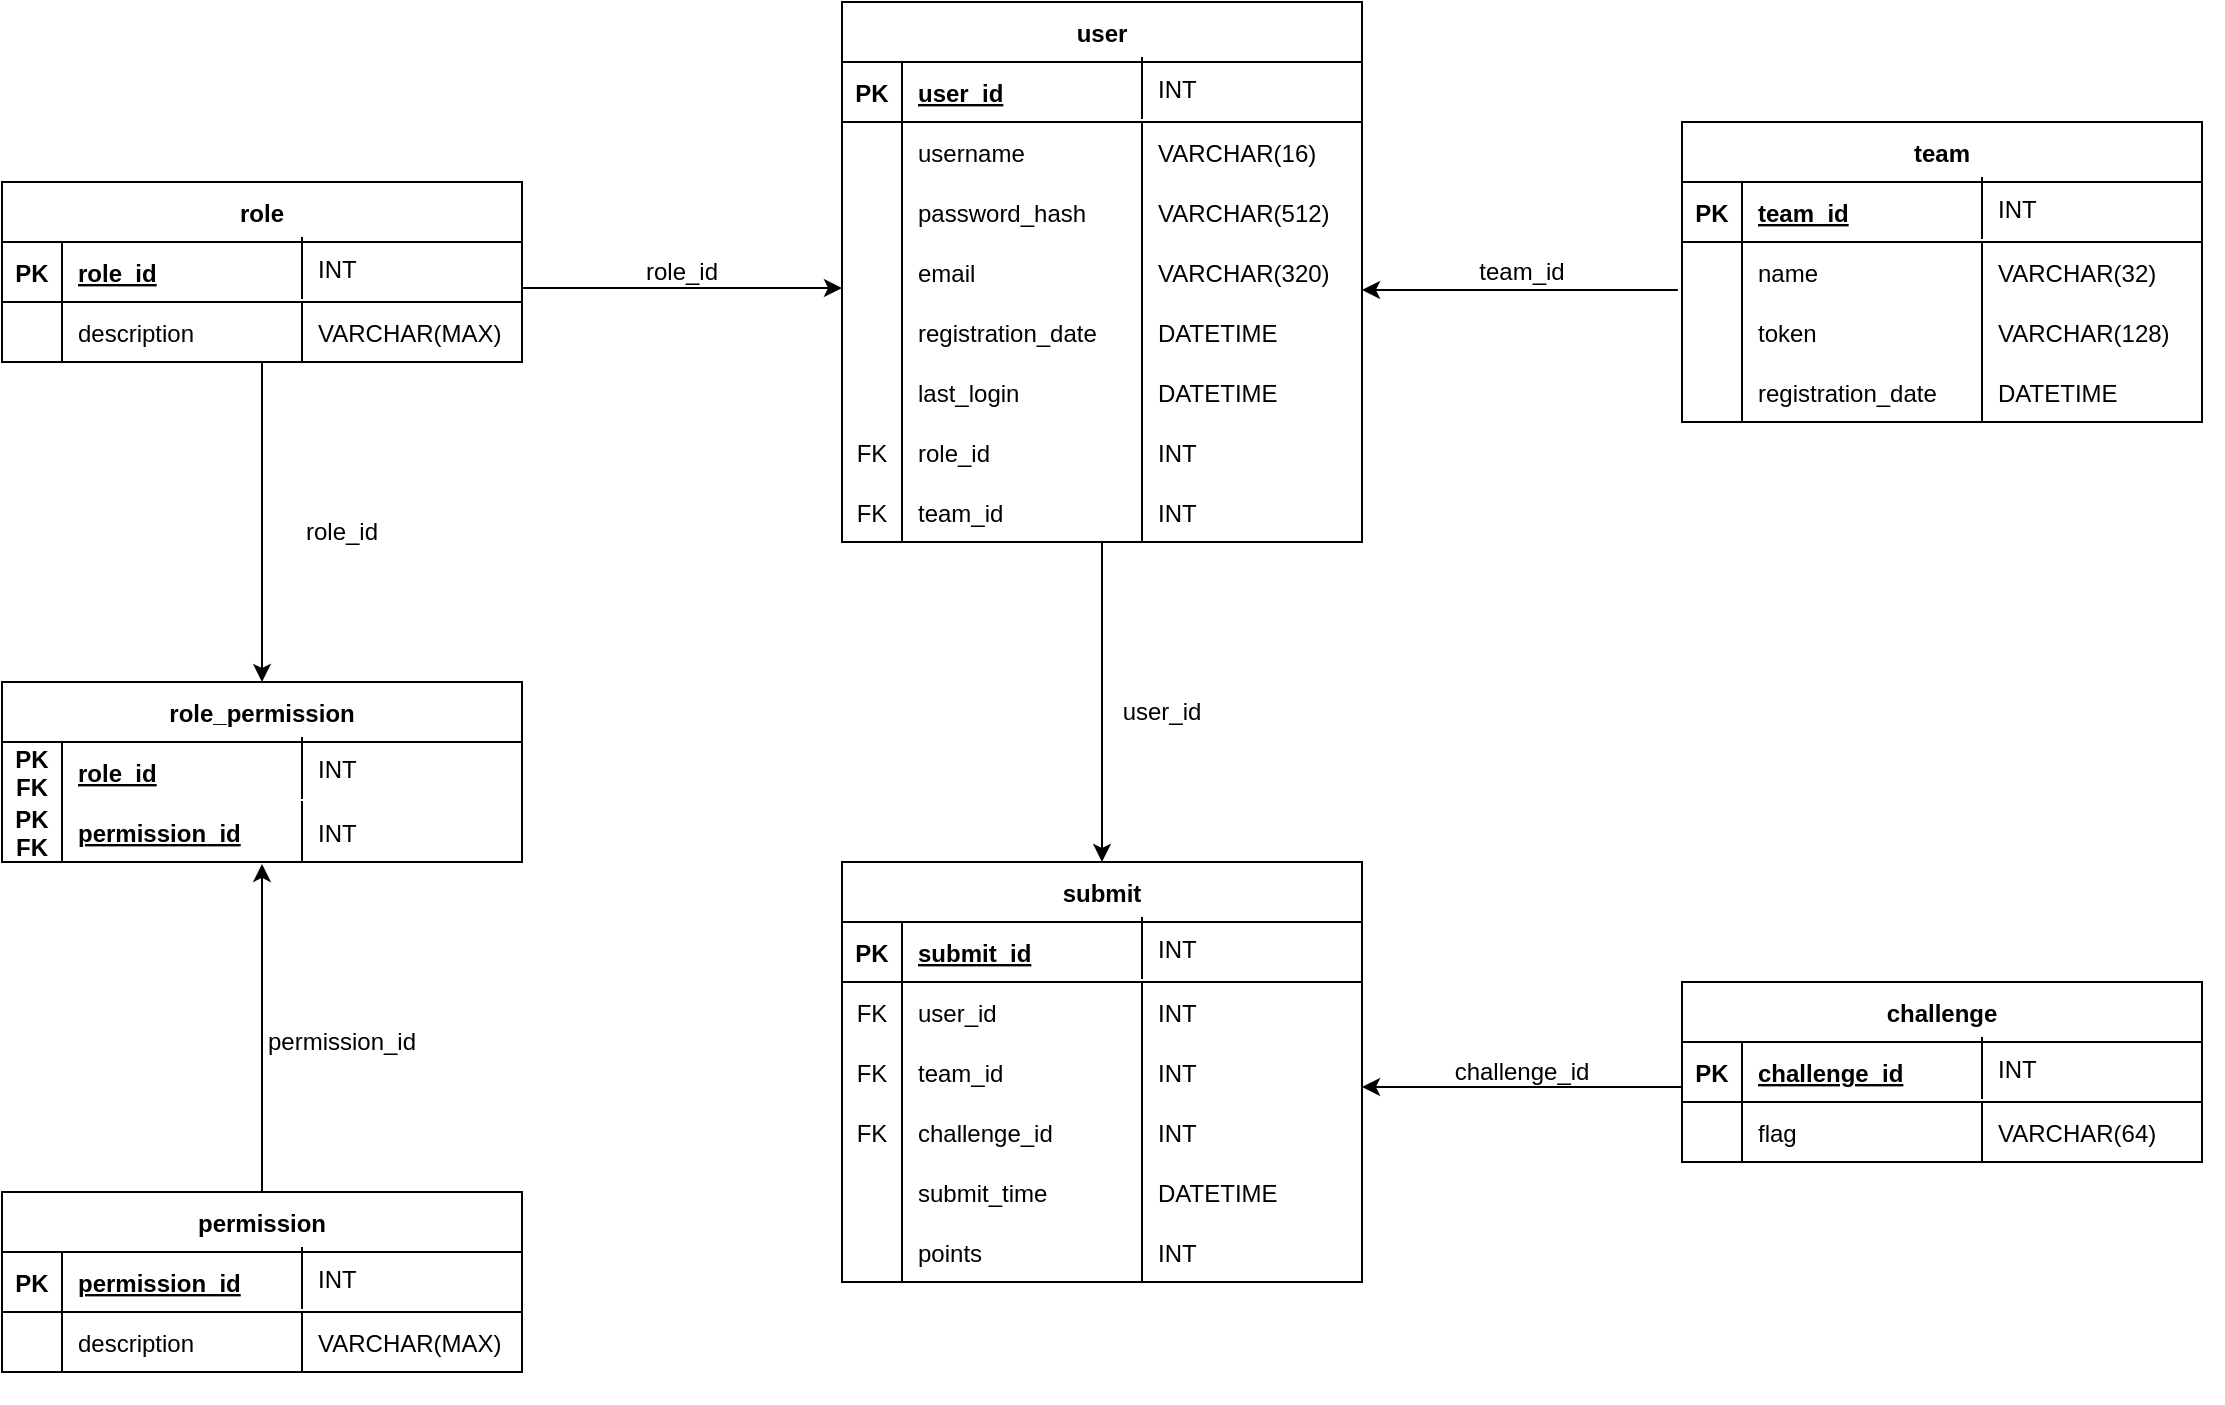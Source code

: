 <mxfile version="17.4.4" type="github">
  <diagram id="R2lEEEUBdFMjLlhIrx00" name="Page-1">
    <mxGraphModel dx="2272" dy="755" grid="1" gridSize="10" guides="1" tooltips="1" connect="1" arrows="1" fold="1" page="1" pageScale="1" pageWidth="850" pageHeight="1100" math="0" shadow="0" extFonts="Permanent Marker^https://fonts.googleapis.com/css?family=Permanent+Marker">
      <root>
        <mxCell id="0" />
        <mxCell id="1" parent="0" />
        <mxCell id="q7P-6Obig4FQji7qMEAy-113" value="" style="shape=partialRectangle;collapsible=0;dropTarget=0;pointerEvents=0;fillColor=none;points=[[0,0.5],[1,0.5]];portConstraint=eastwest;top=0;left=0;right=0;bottom=0;container=0;" vertex="1" parent="1">
          <mxGeometry x="100" y="585" width="170" height="30" as="geometry" />
        </mxCell>
        <mxCell id="q7P-6Obig4FQji7qMEAy-115" value="submit" style="shape=table;startSize=30;container=1;collapsible=1;childLayout=tableLayout;fixedRows=1;rowLines=0;fontStyle=1;align=center;resizeLast=1;" vertex="1" parent="1">
          <mxGeometry x="80" y="510" width="260" height="210" as="geometry" />
        </mxCell>
        <mxCell id="q7P-6Obig4FQji7qMEAy-116" value="" style="shape=partialRectangle;collapsible=0;dropTarget=0;pointerEvents=0;fillColor=none;points=[[0,0.5],[1,0.5]];portConstraint=eastwest;top=0;left=0;right=0;bottom=1;" vertex="1" parent="q7P-6Obig4FQji7qMEAy-115">
          <mxGeometry y="30" width="260" height="30" as="geometry" />
        </mxCell>
        <mxCell id="q7P-6Obig4FQji7qMEAy-117" value="PK" style="shape=partialRectangle;overflow=hidden;connectable=0;fillColor=none;top=0;left=0;bottom=0;right=0;fontStyle=1;" vertex="1" parent="q7P-6Obig4FQji7qMEAy-116">
          <mxGeometry width="30" height="30" as="geometry">
            <mxRectangle width="30" height="30" as="alternateBounds" />
          </mxGeometry>
        </mxCell>
        <mxCell id="q7P-6Obig4FQji7qMEAy-118" value="submit_id" style="shape=partialRectangle;overflow=hidden;connectable=0;fillColor=none;top=0;left=0;bottom=0;right=0;align=left;spacingLeft=6;fontStyle=5;" vertex="1" parent="q7P-6Obig4FQji7qMEAy-116">
          <mxGeometry x="30" width="230" height="30" as="geometry">
            <mxRectangle width="230" height="30" as="alternateBounds" />
          </mxGeometry>
        </mxCell>
        <mxCell id="q7P-6Obig4FQji7qMEAy-119" value="" style="shape=partialRectangle;collapsible=0;dropTarget=0;pointerEvents=0;fillColor=none;points=[[0,0.5],[1,0.5]];portConstraint=eastwest;top=0;left=0;right=0;bottom=0;" vertex="1" parent="q7P-6Obig4FQji7qMEAy-115">
          <mxGeometry y="60" width="260" height="30" as="geometry" />
        </mxCell>
        <mxCell id="q7P-6Obig4FQji7qMEAy-120" value="FK" style="shape=partialRectangle;overflow=hidden;connectable=0;fillColor=none;top=0;left=0;bottom=0;right=1;" vertex="1" parent="q7P-6Obig4FQji7qMEAy-119">
          <mxGeometry width="30" height="30" as="geometry">
            <mxRectangle width="30" height="30" as="alternateBounds" />
          </mxGeometry>
        </mxCell>
        <mxCell id="q7P-6Obig4FQji7qMEAy-121" value="user_id" style="shape=partialRectangle;overflow=hidden;connectable=0;fillColor=none;top=0;left=0;bottom=0;right=0;align=left;spacingLeft=6;" vertex="1" parent="q7P-6Obig4FQji7qMEAy-119">
          <mxGeometry x="30" width="230" height="30" as="geometry">
            <mxRectangle width="230" height="30" as="alternateBounds" />
          </mxGeometry>
        </mxCell>
        <mxCell id="q7P-6Obig4FQji7qMEAy-152" value="" style="group" vertex="1" connectable="0" parent="1">
          <mxGeometry x="80" y="690" width="130" height="30" as="geometry" />
        </mxCell>
        <mxCell id="q7P-6Obig4FQji7qMEAy-123" value="" style="shape=partialRectangle;overflow=hidden;connectable=0;fillColor=none;top=0;left=0;bottom=0;right=1;" vertex="1" parent="q7P-6Obig4FQji7qMEAy-152">
          <mxGeometry width="30" height="30" as="geometry">
            <mxRectangle width="30" height="30" as="alternateBounds" />
          </mxGeometry>
        </mxCell>
        <mxCell id="q7P-6Obig4FQji7qMEAy-124" value="points" style="shape=partialRectangle;overflow=hidden;connectable=0;fillColor=none;top=0;left=0;bottom=0;right=0;align=left;spacingLeft=6;" vertex="1" parent="q7P-6Obig4FQji7qMEAy-152">
          <mxGeometry x="30" width="100" height="30" as="geometry">
            <mxRectangle width="220" height="30" as="alternateBounds" />
          </mxGeometry>
        </mxCell>
        <mxCell id="q7P-6Obig4FQji7qMEAy-130" value="" style="shape=partialRectangle;collapsible=0;dropTarget=0;pointerEvents=0;fillColor=none;points=[[0,0.5],[1,0.5]];portConstraint=eastwest;top=0;left=0;right=0;bottom=0;container=0;" vertex="1" parent="1">
          <mxGeometry x="80" y="600" width="130" height="30" as="geometry" />
        </mxCell>
        <mxCell id="q7P-6Obig4FQji7qMEAy-126" value="" style="shape=partialRectangle;collapsible=0;dropTarget=0;pointerEvents=0;fillColor=none;points=[[0,0.5],[1,0.5]];portConstraint=eastwest;top=0;left=0;right=0;bottom=0;container=0;" vertex="1" parent="1">
          <mxGeometry x="80" y="630" width="130" height="30" as="geometry" />
        </mxCell>
        <mxCell id="q7P-6Obig4FQji7qMEAy-179" value="INT" style="shape=partialRectangle;overflow=hidden;connectable=0;fillColor=none;top=0;left=1;bottom=0;right=0;align=left;spacingLeft=6;" vertex="1" parent="1">
          <mxGeometry x="230" y="690" width="80" height="30" as="geometry">
            <mxRectangle width="220" height="30" as="alternateBounds" />
          </mxGeometry>
        </mxCell>
        <mxCell id="q7P-6Obig4FQji7qMEAy-181" value="INT" style="shape=partialRectangle;overflow=hidden;connectable=0;fillColor=none;top=0;left=1;bottom=0;right=0;align=left;spacingLeft=6;" vertex="1" parent="1">
          <mxGeometry x="230" y="570" width="80" height="30" as="geometry">
            <mxRectangle width="220" height="30" as="alternateBounds" />
          </mxGeometry>
        </mxCell>
        <mxCell id="q7P-6Obig4FQji7qMEAy-182" value="INT" style="shape=partialRectangle;overflow=hidden;connectable=0;fillColor=none;top=0;left=1;bottom=0;right=0;align=left;spacingLeft=6;" vertex="1" parent="1">
          <mxGeometry x="230" y="538" width="80" height="30" as="geometry">
            <mxRectangle width="220" height="30" as="alternateBounds" />
          </mxGeometry>
        </mxCell>
        <mxCell id="q7P-6Obig4FQji7qMEAy-183" value="" style="group" vertex="1" connectable="0" parent="1">
          <mxGeometry x="80" y="660" width="270" height="30" as="geometry" />
        </mxCell>
        <mxCell id="q7P-6Obig4FQji7qMEAy-127" value="" style="shape=partialRectangle;overflow=hidden;connectable=0;fillColor=none;top=0;left=0;bottom=0;right=1;" vertex="1" parent="q7P-6Obig4FQji7qMEAy-183">
          <mxGeometry width="30" height="30" as="geometry">
            <mxRectangle width="30" height="30" as="alternateBounds" />
          </mxGeometry>
        </mxCell>
        <mxCell id="q7P-6Obig4FQji7qMEAy-128" value="submit_time" style="shape=partialRectangle;overflow=hidden;connectable=0;fillColor=none;top=0;left=0;bottom=0;right=0;align=left;spacingLeft=6;" vertex="1" parent="q7P-6Obig4FQji7qMEAy-183">
          <mxGeometry x="30" width="100" height="30" as="geometry">
            <mxRectangle width="220" height="30" as="alternateBounds" />
          </mxGeometry>
        </mxCell>
        <mxCell id="q7P-6Obig4FQji7qMEAy-178" value="DATETIME" style="shape=partialRectangle;overflow=hidden;connectable=0;fillColor=none;top=0;left=1;bottom=0;right=0;align=left;spacingLeft=6;" vertex="1" parent="q7P-6Obig4FQji7qMEAy-183">
          <mxGeometry x="150" width="110" height="30" as="geometry">
            <mxRectangle width="220" height="30" as="alternateBounds" />
          </mxGeometry>
        </mxCell>
        <mxCell id="q7P-6Obig4FQji7qMEAy-186" value="" style="group" vertex="1" connectable="0" parent="1">
          <mxGeometry x="80" y="600" width="210" height="30" as="geometry" />
        </mxCell>
        <mxCell id="q7P-6Obig4FQji7qMEAy-153" value="" style="group" vertex="1" connectable="0" parent="q7P-6Obig4FQji7qMEAy-186">
          <mxGeometry width="130" height="30" as="geometry" />
        </mxCell>
        <mxCell id="q7P-6Obig4FQji7qMEAy-147" value="FK" style="shape=partialRectangle;overflow=hidden;connectable=0;fillColor=none;top=0;left=0;bottom=0;right=1;" vertex="1" parent="q7P-6Obig4FQji7qMEAy-153">
          <mxGeometry width="30" height="30" as="geometry">
            <mxRectangle width="30" height="30" as="alternateBounds" />
          </mxGeometry>
        </mxCell>
        <mxCell id="q7P-6Obig4FQji7qMEAy-148" value="team_id" style="shape=partialRectangle;overflow=hidden;connectable=0;fillColor=none;top=0;left=0;bottom=0;right=0;align=left;spacingLeft=6;" vertex="1" parent="q7P-6Obig4FQji7qMEAy-153">
          <mxGeometry x="30" width="100" height="30" as="geometry">
            <mxRectangle width="220" height="30" as="alternateBounds" />
          </mxGeometry>
        </mxCell>
        <mxCell id="q7P-6Obig4FQji7qMEAy-180" value="INT" style="shape=partialRectangle;overflow=hidden;connectable=0;fillColor=none;top=0;left=1;bottom=0;right=0;align=left;spacingLeft=6;" vertex="1" parent="q7P-6Obig4FQji7qMEAy-186">
          <mxGeometry x="150" width="80" height="30" as="geometry">
            <mxRectangle width="220" height="30" as="alternateBounds" />
          </mxGeometry>
        </mxCell>
        <mxCell id="q7P-6Obig4FQji7qMEAy-187" value="" style="group" vertex="1" connectable="0" parent="1">
          <mxGeometry x="80" y="630" width="210" height="30" as="geometry" />
        </mxCell>
        <mxCell id="q7P-6Obig4FQji7qMEAy-131" value="FK" style="shape=partialRectangle;overflow=hidden;connectable=0;fillColor=none;top=0;left=0;bottom=0;right=1;" vertex="1" parent="q7P-6Obig4FQji7qMEAy-187">
          <mxGeometry width="30" height="30" as="geometry">
            <mxRectangle width="30" height="30" as="alternateBounds" />
          </mxGeometry>
        </mxCell>
        <mxCell id="q7P-6Obig4FQji7qMEAy-132" value="challenge_id" style="shape=partialRectangle;overflow=hidden;connectable=0;fillColor=none;top=0;left=0;bottom=0;right=0;align=left;spacingLeft=6;" vertex="1" parent="q7P-6Obig4FQji7qMEAy-187">
          <mxGeometry x="30" width="100" height="30" as="geometry">
            <mxRectangle width="220" height="30" as="alternateBounds" />
          </mxGeometry>
        </mxCell>
        <mxCell id="q7P-6Obig4FQji7qMEAy-173" value="INT" style="shape=partialRectangle;overflow=hidden;connectable=0;fillColor=none;top=0;left=1;bottom=0;right=0;align=left;spacingLeft=6;" vertex="1" parent="q7P-6Obig4FQji7qMEAy-187">
          <mxGeometry x="150" width="80" height="30" as="geometry">
            <mxRectangle width="220" height="30" as="alternateBounds" />
          </mxGeometry>
        </mxCell>
        <mxCell id="q7P-6Obig4FQji7qMEAy-217" value="" style="shape=partialRectangle;collapsible=0;dropTarget=0;pointerEvents=0;fillColor=none;points=[[0,0.5],[1,0.5]];portConstraint=eastwest;top=0;left=0;right=0;bottom=0;container=0;" vertex="1" parent="1">
          <mxGeometry x="100" y="155" width="170" height="30" as="geometry" />
        </mxCell>
        <mxCell id="q7P-6Obig4FQji7qMEAy-218" value="user" style="shape=table;startSize=30;container=1;collapsible=1;childLayout=tableLayout;fixedRows=1;rowLines=0;fontStyle=1;align=center;resizeLast=1;" vertex="1" parent="1">
          <mxGeometry x="80" y="80" width="260" height="270" as="geometry" />
        </mxCell>
        <mxCell id="q7P-6Obig4FQji7qMEAy-219" value="" style="shape=partialRectangle;collapsible=0;dropTarget=0;pointerEvents=0;fillColor=none;points=[[0,0.5],[1,0.5]];portConstraint=eastwest;top=0;left=0;right=0;bottom=1;" vertex="1" parent="q7P-6Obig4FQji7qMEAy-218">
          <mxGeometry y="30" width="260" height="30" as="geometry" />
        </mxCell>
        <mxCell id="q7P-6Obig4FQji7qMEAy-220" value="PK" style="shape=partialRectangle;overflow=hidden;connectable=0;fillColor=none;top=0;left=0;bottom=0;right=0;fontStyle=1;" vertex="1" parent="q7P-6Obig4FQji7qMEAy-219">
          <mxGeometry width="30" height="30" as="geometry">
            <mxRectangle width="30" height="30" as="alternateBounds" />
          </mxGeometry>
        </mxCell>
        <mxCell id="q7P-6Obig4FQji7qMEAy-221" value="user_id" style="shape=partialRectangle;overflow=hidden;connectable=0;fillColor=none;top=0;left=0;bottom=0;right=0;align=left;spacingLeft=6;fontStyle=5;" vertex="1" parent="q7P-6Obig4FQji7qMEAy-219">
          <mxGeometry x="30" width="230" height="30" as="geometry">
            <mxRectangle width="230" height="30" as="alternateBounds" />
          </mxGeometry>
        </mxCell>
        <mxCell id="q7P-6Obig4FQji7qMEAy-222" value="" style="shape=partialRectangle;collapsible=0;dropTarget=0;pointerEvents=0;fillColor=none;points=[[0,0.5],[1,0.5]];portConstraint=eastwest;top=0;left=0;right=0;bottom=0;" vertex="1" parent="q7P-6Obig4FQji7qMEAy-218">
          <mxGeometry y="60" width="260" height="30" as="geometry" />
        </mxCell>
        <mxCell id="q7P-6Obig4FQji7qMEAy-223" value="" style="shape=partialRectangle;overflow=hidden;connectable=0;fillColor=none;top=0;left=0;bottom=0;right=1;" vertex="1" parent="q7P-6Obig4FQji7qMEAy-222">
          <mxGeometry width="30" height="30" as="geometry">
            <mxRectangle width="30" height="30" as="alternateBounds" />
          </mxGeometry>
        </mxCell>
        <mxCell id="q7P-6Obig4FQji7qMEAy-224" value="username" style="shape=partialRectangle;overflow=hidden;connectable=0;fillColor=none;top=0;left=0;bottom=0;right=0;align=left;spacingLeft=6;" vertex="1" parent="q7P-6Obig4FQji7qMEAy-222">
          <mxGeometry x="30" width="230" height="30" as="geometry">
            <mxRectangle width="230" height="30" as="alternateBounds" />
          </mxGeometry>
        </mxCell>
        <mxCell id="q7P-6Obig4FQji7qMEAy-228" value="" style="shape=partialRectangle;collapsible=0;dropTarget=0;pointerEvents=0;fillColor=none;points=[[0,0.5],[1,0.5]];portConstraint=eastwest;top=0;left=0;right=0;bottom=0;container=0;" vertex="1" parent="1">
          <mxGeometry x="80" y="170" width="130" height="30" as="geometry" />
        </mxCell>
        <mxCell id="q7P-6Obig4FQji7qMEAy-229" value="" style="shape=partialRectangle;collapsible=0;dropTarget=0;pointerEvents=0;fillColor=none;points=[[0,0.5],[1,0.5]];portConstraint=eastwest;top=0;left=0;right=0;bottom=0;container=0;" vertex="1" parent="1">
          <mxGeometry x="80" y="200" width="130" height="30" as="geometry" />
        </mxCell>
        <mxCell id="q7P-6Obig4FQji7qMEAy-231" value="VARCHAR(16)" style="shape=partialRectangle;overflow=hidden;connectable=0;fillColor=none;top=0;left=1;bottom=0;right=0;align=left;spacingLeft=6;" vertex="1" parent="1">
          <mxGeometry x="230" y="140" width="120" height="30" as="geometry">
            <mxRectangle width="220" height="30" as="alternateBounds" />
          </mxGeometry>
        </mxCell>
        <mxCell id="q7P-6Obig4FQji7qMEAy-232" value="INT" style="shape=partialRectangle;overflow=hidden;connectable=0;fillColor=none;top=0;left=1;bottom=0;right=0;align=left;spacingLeft=6;" vertex="1" parent="1">
          <mxGeometry x="230" y="108" width="80" height="30" as="geometry">
            <mxRectangle width="220" height="30" as="alternateBounds" />
          </mxGeometry>
        </mxCell>
        <mxCell id="q7P-6Obig4FQji7qMEAy-233" value="" style="group" vertex="1" connectable="0" parent="1">
          <mxGeometry x="80" y="200" width="270" height="30" as="geometry" />
        </mxCell>
        <mxCell id="q7P-6Obig4FQji7qMEAy-234" value="" style="shape=partialRectangle;overflow=hidden;connectable=0;fillColor=none;top=0;left=0;bottom=0;right=1;" vertex="1" parent="q7P-6Obig4FQji7qMEAy-233">
          <mxGeometry width="30" height="30" as="geometry">
            <mxRectangle width="30" height="30" as="alternateBounds" />
          </mxGeometry>
        </mxCell>
        <mxCell id="q7P-6Obig4FQji7qMEAy-235" value="email" style="shape=partialRectangle;overflow=hidden;connectable=0;fillColor=none;top=0;left=0;bottom=0;right=0;align=left;spacingLeft=6;" vertex="1" parent="q7P-6Obig4FQji7qMEAy-233">
          <mxGeometry x="30" width="100" height="30" as="geometry">
            <mxRectangle width="220" height="30" as="alternateBounds" />
          </mxGeometry>
        </mxCell>
        <mxCell id="q7P-6Obig4FQji7qMEAy-236" value="VARCHAR(320)" style="shape=partialRectangle;overflow=hidden;connectable=0;fillColor=none;top=0;left=1;bottom=0;right=0;align=left;spacingLeft=6;" vertex="1" parent="q7P-6Obig4FQji7qMEAy-233">
          <mxGeometry x="150" width="120" height="30" as="geometry">
            <mxRectangle width="220" height="30" as="alternateBounds" />
          </mxGeometry>
        </mxCell>
        <mxCell id="q7P-6Obig4FQji7qMEAy-237" value="" style="group" vertex="1" connectable="0" parent="1">
          <mxGeometry x="80" y="170" width="270" height="30" as="geometry" />
        </mxCell>
        <mxCell id="q7P-6Obig4FQji7qMEAy-238" value="" style="group" vertex="1" connectable="0" parent="q7P-6Obig4FQji7qMEAy-237">
          <mxGeometry width="130" height="30" as="geometry" />
        </mxCell>
        <mxCell id="q7P-6Obig4FQji7qMEAy-239" value="" style="shape=partialRectangle;overflow=hidden;connectable=0;fillColor=none;top=0;left=0;bottom=0;right=1;" vertex="1" parent="q7P-6Obig4FQji7qMEAy-238">
          <mxGeometry width="30" height="30" as="geometry">
            <mxRectangle width="30" height="30" as="alternateBounds" />
          </mxGeometry>
        </mxCell>
        <mxCell id="q7P-6Obig4FQji7qMEAy-240" value="password_hash" style="shape=partialRectangle;overflow=hidden;connectable=0;fillColor=none;top=0;left=0;bottom=0;right=0;align=left;spacingLeft=6;" vertex="1" parent="q7P-6Obig4FQji7qMEAy-238">
          <mxGeometry x="30" width="100" height="30" as="geometry">
            <mxRectangle width="220" height="30" as="alternateBounds" />
          </mxGeometry>
        </mxCell>
        <mxCell id="q7P-6Obig4FQji7qMEAy-241" value="VARCHAR(512)" style="shape=partialRectangle;overflow=hidden;connectable=0;fillColor=none;top=0;left=1;bottom=0;right=0;align=left;spacingLeft=6;" vertex="1" parent="q7P-6Obig4FQji7qMEAy-237">
          <mxGeometry x="150" width="120" height="30" as="geometry">
            <mxRectangle width="220" height="30" as="alternateBounds" />
          </mxGeometry>
        </mxCell>
        <mxCell id="q7P-6Obig4FQji7qMEAy-242" value="" style="group" vertex="1" connectable="0" parent="1">
          <mxGeometry x="80" y="230" width="270" height="30" as="geometry" />
        </mxCell>
        <mxCell id="q7P-6Obig4FQji7qMEAy-243" value="" style="shape=partialRectangle;overflow=hidden;connectable=0;fillColor=none;top=0;left=0;bottom=0;right=1;" vertex="1" parent="q7P-6Obig4FQji7qMEAy-242">
          <mxGeometry width="30" height="30" as="geometry">
            <mxRectangle width="30" height="30" as="alternateBounds" />
          </mxGeometry>
        </mxCell>
        <mxCell id="q7P-6Obig4FQji7qMEAy-244" value="registration_date" style="shape=partialRectangle;overflow=hidden;connectable=0;fillColor=none;top=0;left=0;bottom=0;right=0;align=left;spacingLeft=6;" vertex="1" parent="q7P-6Obig4FQji7qMEAy-242">
          <mxGeometry x="30" width="100" height="30" as="geometry">
            <mxRectangle width="220" height="30" as="alternateBounds" />
          </mxGeometry>
        </mxCell>
        <mxCell id="q7P-6Obig4FQji7qMEAy-245" value="DATETIME" style="shape=partialRectangle;overflow=hidden;connectable=0;fillColor=none;top=0;left=1;bottom=0;right=0;align=left;spacingLeft=6;" vertex="1" parent="q7P-6Obig4FQji7qMEAy-242">
          <mxGeometry x="150" width="120" height="30" as="geometry">
            <mxRectangle width="220" height="30" as="alternateBounds" />
          </mxGeometry>
        </mxCell>
        <mxCell id="q7P-6Obig4FQji7qMEAy-253" value="" style="group" vertex="1" connectable="0" parent="1">
          <mxGeometry x="80" y="260" width="260" height="30" as="geometry" />
        </mxCell>
        <mxCell id="q7P-6Obig4FQji7qMEAy-254" value="" style="shape=partialRectangle;overflow=hidden;connectable=0;fillColor=none;top=0;left=0;bottom=0;right=1;" vertex="1" parent="q7P-6Obig4FQji7qMEAy-253">
          <mxGeometry width="30" height="30" as="geometry">
            <mxRectangle width="30" height="30" as="alternateBounds" />
          </mxGeometry>
        </mxCell>
        <mxCell id="q7P-6Obig4FQji7qMEAy-255" value="last_login" style="shape=partialRectangle;overflow=hidden;connectable=0;fillColor=none;top=0;left=0;bottom=0;right=0;align=left;spacingLeft=6;" vertex="1" parent="q7P-6Obig4FQji7qMEAy-253">
          <mxGeometry x="30" width="100" height="30" as="geometry">
            <mxRectangle width="220" height="30" as="alternateBounds" />
          </mxGeometry>
        </mxCell>
        <mxCell id="q7P-6Obig4FQji7qMEAy-256" value="DATETIME" style="shape=partialRectangle;overflow=hidden;connectable=0;fillColor=none;top=0;left=1;bottom=0;right=0;align=left;spacingLeft=6;" vertex="1" parent="q7P-6Obig4FQji7qMEAy-253">
          <mxGeometry x="150" width="110" height="30" as="geometry">
            <mxRectangle width="220" height="30" as="alternateBounds" />
          </mxGeometry>
        </mxCell>
        <mxCell id="q7P-6Obig4FQji7qMEAy-257" value="" style="group" vertex="1" connectable="0" parent="1">
          <mxGeometry x="80" y="290" width="260" height="30" as="geometry" />
        </mxCell>
        <mxCell id="q7P-6Obig4FQji7qMEAy-258" value="FK" style="shape=partialRectangle;overflow=hidden;connectable=0;fillColor=none;top=0;left=0;bottom=0;right=1;" vertex="1" parent="q7P-6Obig4FQji7qMEAy-257">
          <mxGeometry width="30" height="30" as="geometry">
            <mxRectangle width="30" height="30" as="alternateBounds" />
          </mxGeometry>
        </mxCell>
        <mxCell id="q7P-6Obig4FQji7qMEAy-259" value="role_id" style="shape=partialRectangle;overflow=hidden;connectable=0;fillColor=none;top=0;left=0;bottom=0;right=0;align=left;spacingLeft=6;" vertex="1" parent="q7P-6Obig4FQji7qMEAy-257">
          <mxGeometry x="30" width="100" height="30" as="geometry">
            <mxRectangle width="220" height="30" as="alternateBounds" />
          </mxGeometry>
        </mxCell>
        <mxCell id="q7P-6Obig4FQji7qMEAy-260" value="INT" style="shape=partialRectangle;overflow=hidden;connectable=0;fillColor=none;top=0;left=1;bottom=0;right=0;align=left;spacingLeft=6;" vertex="1" parent="q7P-6Obig4FQji7qMEAy-257">
          <mxGeometry x="150" width="110" height="30" as="geometry">
            <mxRectangle width="220" height="30" as="alternateBounds" />
          </mxGeometry>
        </mxCell>
        <mxCell id="q7P-6Obig4FQji7qMEAy-261" value="" style="shape=partialRectangle;collapsible=0;dropTarget=0;pointerEvents=0;fillColor=none;points=[[0,0.5],[1,0.5]];portConstraint=eastwest;top=0;left=0;right=0;bottom=0;container=0;" vertex="1" parent="1">
          <mxGeometry x="-320" y="245" width="170" height="30" as="geometry" />
        </mxCell>
        <mxCell id="q7P-6Obig4FQji7qMEAy-262" value="role" style="shape=table;startSize=30;container=1;collapsible=1;childLayout=tableLayout;fixedRows=1;rowLines=0;fontStyle=1;align=center;resizeLast=1;" vertex="1" parent="1">
          <mxGeometry x="-340" y="170" width="260" height="90" as="geometry" />
        </mxCell>
        <mxCell id="q7P-6Obig4FQji7qMEAy-263" value="" style="shape=partialRectangle;collapsible=0;dropTarget=0;pointerEvents=0;fillColor=none;points=[[0,0.5],[1,0.5]];portConstraint=eastwest;top=0;left=0;right=0;bottom=1;" vertex="1" parent="q7P-6Obig4FQji7qMEAy-262">
          <mxGeometry y="30" width="260" height="30" as="geometry" />
        </mxCell>
        <mxCell id="q7P-6Obig4FQji7qMEAy-264" value="PK" style="shape=partialRectangle;overflow=hidden;connectable=0;fillColor=none;top=0;left=0;bottom=0;right=0;fontStyle=1;" vertex="1" parent="q7P-6Obig4FQji7qMEAy-263">
          <mxGeometry width="30" height="30" as="geometry">
            <mxRectangle width="30" height="30" as="alternateBounds" />
          </mxGeometry>
        </mxCell>
        <mxCell id="q7P-6Obig4FQji7qMEAy-265" value="role_id" style="shape=partialRectangle;overflow=hidden;connectable=0;fillColor=none;top=0;left=0;bottom=0;right=0;align=left;spacingLeft=6;fontStyle=5;" vertex="1" parent="q7P-6Obig4FQji7qMEAy-263">
          <mxGeometry x="30" width="230" height="30" as="geometry">
            <mxRectangle width="230" height="30" as="alternateBounds" />
          </mxGeometry>
        </mxCell>
        <mxCell id="q7P-6Obig4FQji7qMEAy-266" value="" style="shape=partialRectangle;collapsible=0;dropTarget=0;pointerEvents=0;fillColor=none;points=[[0,0.5],[1,0.5]];portConstraint=eastwest;top=0;left=0;right=0;bottom=0;" vertex="1" parent="q7P-6Obig4FQji7qMEAy-262">
          <mxGeometry y="60" width="260" height="30" as="geometry" />
        </mxCell>
        <mxCell id="q7P-6Obig4FQji7qMEAy-267" value="" style="shape=partialRectangle;overflow=hidden;connectable=0;fillColor=none;top=0;left=0;bottom=0;right=1;" vertex="1" parent="q7P-6Obig4FQji7qMEAy-266">
          <mxGeometry width="30" height="30" as="geometry">
            <mxRectangle width="30" height="30" as="alternateBounds" />
          </mxGeometry>
        </mxCell>
        <mxCell id="q7P-6Obig4FQji7qMEAy-268" value="description" style="shape=partialRectangle;overflow=hidden;connectable=0;fillColor=none;top=0;left=0;bottom=0;right=0;align=left;spacingLeft=6;" vertex="1" parent="q7P-6Obig4FQji7qMEAy-266">
          <mxGeometry x="30" width="230" height="30" as="geometry">
            <mxRectangle width="230" height="30" as="alternateBounds" />
          </mxGeometry>
        </mxCell>
        <mxCell id="q7P-6Obig4FQji7qMEAy-271" value="VARCHAR(MAX)" style="shape=partialRectangle;overflow=hidden;connectable=0;fillColor=none;top=0;left=1;bottom=0;right=0;align=left;spacingLeft=6;" vertex="1" parent="1">
          <mxGeometry x="-190" y="230" width="120" height="30" as="geometry">
            <mxRectangle width="220" height="30" as="alternateBounds" />
          </mxGeometry>
        </mxCell>
        <mxCell id="q7P-6Obig4FQji7qMEAy-272" value="INT" style="shape=partialRectangle;overflow=hidden;connectable=0;fillColor=none;top=0;left=1;bottom=0;right=0;align=left;spacingLeft=6;" vertex="1" parent="1">
          <mxGeometry x="-190" y="198" width="80" height="30" as="geometry">
            <mxRectangle width="220" height="30" as="alternateBounds" />
          </mxGeometry>
        </mxCell>
        <mxCell id="q7P-6Obig4FQji7qMEAy-294" value="" style="group" vertex="1" connectable="0" parent="1">
          <mxGeometry x="80" y="320" width="260" height="30" as="geometry" />
        </mxCell>
        <mxCell id="q7P-6Obig4FQji7qMEAy-295" value="FK" style="shape=partialRectangle;overflow=hidden;connectable=0;fillColor=none;top=0;left=0;bottom=0;right=1;" vertex="1" parent="q7P-6Obig4FQji7qMEAy-294">
          <mxGeometry width="30" height="30" as="geometry">
            <mxRectangle width="30" height="30" as="alternateBounds" />
          </mxGeometry>
        </mxCell>
        <mxCell id="q7P-6Obig4FQji7qMEAy-296" value="team_id" style="shape=partialRectangle;overflow=hidden;connectable=0;fillColor=none;top=0;left=0;bottom=0;right=0;align=left;spacingLeft=6;" vertex="1" parent="q7P-6Obig4FQji7qMEAy-294">
          <mxGeometry x="30" width="100" height="30" as="geometry">
            <mxRectangle width="220" height="30" as="alternateBounds" />
          </mxGeometry>
        </mxCell>
        <mxCell id="q7P-6Obig4FQji7qMEAy-297" value="INT" style="shape=partialRectangle;overflow=hidden;connectable=0;fillColor=none;top=0;left=1;bottom=0;right=0;align=left;spacingLeft=6;" vertex="1" parent="q7P-6Obig4FQji7qMEAy-294">
          <mxGeometry x="150" width="110" height="30" as="geometry">
            <mxRectangle width="220" height="30" as="alternateBounds" />
          </mxGeometry>
        </mxCell>
        <mxCell id="q7P-6Obig4FQji7qMEAy-298" value="" style="endArrow=classic;html=1;rounded=0;" edge="1" parent="1">
          <mxGeometry width="50" height="50" relative="1" as="geometry">
            <mxPoint x="-80" y="223" as="sourcePoint" />
            <mxPoint x="80" y="223" as="targetPoint" />
          </mxGeometry>
        </mxCell>
        <mxCell id="q7P-6Obig4FQji7qMEAy-299" value="role_id" style="text;html=1;strokeColor=none;fillColor=none;align=center;verticalAlign=middle;whiteSpace=wrap;rounded=0;" vertex="1" parent="1">
          <mxGeometry x="-30" y="200" width="60" height="30" as="geometry" />
        </mxCell>
        <mxCell id="q7P-6Obig4FQji7qMEAy-300" value="" style="shape=partialRectangle;collapsible=0;dropTarget=0;pointerEvents=0;fillColor=none;points=[[0,0.5],[1,0.5]];portConstraint=eastwest;top=0;left=0;right=0;bottom=0;container=0;" vertex="1" parent="1">
          <mxGeometry x="520" y="215" width="170" height="30" as="geometry" />
        </mxCell>
        <mxCell id="q7P-6Obig4FQji7qMEAy-301" value="team" style="shape=table;startSize=30;container=1;collapsible=1;childLayout=tableLayout;fixedRows=1;rowLines=0;fontStyle=1;align=center;resizeLast=1;" vertex="1" parent="1">
          <mxGeometry x="500" y="140" width="260" height="150" as="geometry" />
        </mxCell>
        <mxCell id="q7P-6Obig4FQji7qMEAy-302" value="" style="shape=partialRectangle;collapsible=0;dropTarget=0;pointerEvents=0;fillColor=none;points=[[0,0.5],[1,0.5]];portConstraint=eastwest;top=0;left=0;right=0;bottom=1;" vertex="1" parent="q7P-6Obig4FQji7qMEAy-301">
          <mxGeometry y="30" width="260" height="30" as="geometry" />
        </mxCell>
        <mxCell id="q7P-6Obig4FQji7qMEAy-303" value="PK" style="shape=partialRectangle;overflow=hidden;connectable=0;fillColor=none;top=0;left=0;bottom=0;right=0;fontStyle=1;" vertex="1" parent="q7P-6Obig4FQji7qMEAy-302">
          <mxGeometry width="30" height="30" as="geometry">
            <mxRectangle width="30" height="30" as="alternateBounds" />
          </mxGeometry>
        </mxCell>
        <mxCell id="q7P-6Obig4FQji7qMEAy-304" value="team_id" style="shape=partialRectangle;overflow=hidden;connectable=0;fillColor=none;top=0;left=0;bottom=0;right=0;align=left;spacingLeft=6;fontStyle=5;" vertex="1" parent="q7P-6Obig4FQji7qMEAy-302">
          <mxGeometry x="30" width="230" height="30" as="geometry">
            <mxRectangle width="230" height="30" as="alternateBounds" />
          </mxGeometry>
        </mxCell>
        <mxCell id="q7P-6Obig4FQji7qMEAy-305" value="" style="shape=partialRectangle;collapsible=0;dropTarget=0;pointerEvents=0;fillColor=none;points=[[0,0.5],[1,0.5]];portConstraint=eastwest;top=0;left=0;right=0;bottom=0;" vertex="1" parent="q7P-6Obig4FQji7qMEAy-301">
          <mxGeometry y="60" width="260" height="30" as="geometry" />
        </mxCell>
        <mxCell id="q7P-6Obig4FQji7qMEAy-306" value="" style="shape=partialRectangle;overflow=hidden;connectable=0;fillColor=none;top=0;left=0;bottom=0;right=1;" vertex="1" parent="q7P-6Obig4FQji7qMEAy-305">
          <mxGeometry width="30" height="30" as="geometry">
            <mxRectangle width="30" height="30" as="alternateBounds" />
          </mxGeometry>
        </mxCell>
        <mxCell id="q7P-6Obig4FQji7qMEAy-307" value="name" style="shape=partialRectangle;overflow=hidden;connectable=0;fillColor=none;top=0;left=0;bottom=0;right=0;align=left;spacingLeft=6;" vertex="1" parent="q7P-6Obig4FQji7qMEAy-305">
          <mxGeometry x="30" width="230" height="30" as="geometry">
            <mxRectangle width="230" height="30" as="alternateBounds" />
          </mxGeometry>
        </mxCell>
        <mxCell id="q7P-6Obig4FQji7qMEAy-308" value="" style="shape=partialRectangle;collapsible=0;dropTarget=0;pointerEvents=0;fillColor=none;points=[[0,0.5],[1,0.5]];portConstraint=eastwest;top=0;left=0;right=0;bottom=0;container=0;" vertex="1" parent="1">
          <mxGeometry x="500" y="230" width="130" height="30" as="geometry" />
        </mxCell>
        <mxCell id="q7P-6Obig4FQji7qMEAy-309" value="" style="shape=partialRectangle;collapsible=0;dropTarget=0;pointerEvents=0;fillColor=none;points=[[0,0.5],[1,0.5]];portConstraint=eastwest;top=0;left=0;right=0;bottom=0;container=0;" vertex="1" parent="1">
          <mxGeometry x="500" y="260" width="130" height="30" as="geometry" />
        </mxCell>
        <mxCell id="q7P-6Obig4FQji7qMEAy-310" value="VARCHAR(32)" style="shape=partialRectangle;overflow=hidden;connectable=0;fillColor=none;top=0;left=1;bottom=0;right=0;align=left;spacingLeft=6;" vertex="1" parent="1">
          <mxGeometry x="650" y="200" width="120" height="30" as="geometry">
            <mxRectangle width="220" height="30" as="alternateBounds" />
          </mxGeometry>
        </mxCell>
        <mxCell id="q7P-6Obig4FQji7qMEAy-311" value="INT" style="shape=partialRectangle;overflow=hidden;connectable=0;fillColor=none;top=0;left=1;bottom=0;right=0;align=left;spacingLeft=6;" vertex="1" parent="1">
          <mxGeometry x="650" y="168" width="80" height="30" as="geometry">
            <mxRectangle width="220" height="30" as="alternateBounds" />
          </mxGeometry>
        </mxCell>
        <mxCell id="q7P-6Obig4FQji7qMEAy-316" value="" style="group" vertex="1" connectable="0" parent="1">
          <mxGeometry x="500" y="230" width="270" height="30" as="geometry" />
        </mxCell>
        <mxCell id="q7P-6Obig4FQji7qMEAy-317" value="" style="group" vertex="1" connectable="0" parent="q7P-6Obig4FQji7qMEAy-316">
          <mxGeometry width="130" height="30" as="geometry" />
        </mxCell>
        <mxCell id="q7P-6Obig4FQji7qMEAy-318" value="" style="shape=partialRectangle;overflow=hidden;connectable=0;fillColor=none;top=0;left=0;bottom=0;right=1;" vertex="1" parent="q7P-6Obig4FQji7qMEAy-317">
          <mxGeometry width="30" height="30" as="geometry">
            <mxRectangle width="30" height="30" as="alternateBounds" />
          </mxGeometry>
        </mxCell>
        <mxCell id="q7P-6Obig4FQji7qMEAy-319" value="token" style="shape=partialRectangle;overflow=hidden;connectable=0;fillColor=none;top=0;left=0;bottom=0;right=0;align=left;spacingLeft=6;" vertex="1" parent="q7P-6Obig4FQji7qMEAy-317">
          <mxGeometry x="30" width="100" height="30" as="geometry">
            <mxRectangle width="220" height="30" as="alternateBounds" />
          </mxGeometry>
        </mxCell>
        <mxCell id="q7P-6Obig4FQji7qMEAy-320" value="VARCHAR(128)" style="shape=partialRectangle;overflow=hidden;connectable=0;fillColor=none;top=0;left=1;bottom=0;right=0;align=left;spacingLeft=6;" vertex="1" parent="q7P-6Obig4FQji7qMEAy-316">
          <mxGeometry x="150" width="120" height="30" as="geometry">
            <mxRectangle width="220" height="30" as="alternateBounds" />
          </mxGeometry>
        </mxCell>
        <mxCell id="q7P-6Obig4FQji7qMEAy-321" value="" style="group" vertex="1" connectable="0" parent="1">
          <mxGeometry x="500" y="260" width="270" height="30" as="geometry" />
        </mxCell>
        <mxCell id="q7P-6Obig4FQji7qMEAy-322" value="" style="shape=partialRectangle;overflow=hidden;connectable=0;fillColor=none;top=0;left=0;bottom=0;right=1;" vertex="1" parent="q7P-6Obig4FQji7qMEAy-321">
          <mxGeometry width="30" height="30" as="geometry">
            <mxRectangle width="30" height="30" as="alternateBounds" />
          </mxGeometry>
        </mxCell>
        <mxCell id="q7P-6Obig4FQji7qMEAy-323" value="registration_date" style="shape=partialRectangle;overflow=hidden;connectable=0;fillColor=none;top=0;left=0;bottom=0;right=0;align=left;spacingLeft=6;" vertex="1" parent="q7P-6Obig4FQji7qMEAy-321">
          <mxGeometry x="30" width="100" height="30" as="geometry">
            <mxRectangle width="220" height="30" as="alternateBounds" />
          </mxGeometry>
        </mxCell>
        <mxCell id="q7P-6Obig4FQji7qMEAy-324" value="DATETIME" style="shape=partialRectangle;overflow=hidden;connectable=0;fillColor=none;top=0;left=1;bottom=0;right=0;align=left;spacingLeft=6;" vertex="1" parent="q7P-6Obig4FQji7qMEAy-321">
          <mxGeometry x="150" width="120" height="30" as="geometry">
            <mxRectangle width="220" height="30" as="alternateBounds" />
          </mxGeometry>
        </mxCell>
        <mxCell id="q7P-6Obig4FQji7qMEAy-337" value="" style="endArrow=classic;html=1;rounded=0;exitX=-0.008;exitY=0.8;exitDx=0;exitDy=0;exitPerimeter=0;" edge="1" parent="1" source="q7P-6Obig4FQji7qMEAy-305">
          <mxGeometry width="50" height="50" relative="1" as="geometry">
            <mxPoint x="340" y="223" as="sourcePoint" />
            <mxPoint x="340" y="224" as="targetPoint" />
          </mxGeometry>
        </mxCell>
        <mxCell id="q7P-6Obig4FQji7qMEAy-338" value="team_id" style="text;html=1;strokeColor=none;fillColor=none;align=center;verticalAlign=middle;whiteSpace=wrap;rounded=0;" vertex="1" parent="1">
          <mxGeometry x="390" y="200" width="60" height="30" as="geometry" />
        </mxCell>
        <mxCell id="q7P-6Obig4FQji7qMEAy-349" value="" style="endArrow=classic;html=1;rounded=0;entryX=0.5;entryY=0;entryDx=0;entryDy=0;" edge="1" parent="1" target="q7P-6Obig4FQji7qMEAy-115">
          <mxGeometry width="50" height="50" relative="1" as="geometry">
            <mxPoint x="210" y="350" as="sourcePoint" />
            <mxPoint x="265" y="413" as="targetPoint" />
          </mxGeometry>
        </mxCell>
        <mxCell id="q7P-6Obig4FQji7qMEAy-350" value="user_id" style="text;html=1;strokeColor=none;fillColor=none;align=center;verticalAlign=middle;whiteSpace=wrap;rounded=0;" vertex="1" parent="1">
          <mxGeometry x="210" y="420" width="60" height="30" as="geometry" />
        </mxCell>
        <mxCell id="q7P-6Obig4FQji7qMEAy-351" value="" style="endArrow=classic;html=1;rounded=0;" edge="1" parent="1">
          <mxGeometry width="50" height="50" relative="1" as="geometry">
            <mxPoint x="500" y="622.5" as="sourcePoint" />
            <mxPoint x="340" y="622.5" as="targetPoint" />
          </mxGeometry>
        </mxCell>
        <mxCell id="q7P-6Obig4FQji7qMEAy-352" value="challenge_id" style="text;html=1;strokeColor=none;fillColor=none;align=center;verticalAlign=middle;whiteSpace=wrap;rounded=0;" vertex="1" parent="1">
          <mxGeometry x="390" y="600" width="60" height="30" as="geometry" />
        </mxCell>
        <mxCell id="q7P-6Obig4FQji7qMEAy-353" value="" style="shape=partialRectangle;collapsible=0;dropTarget=0;pointerEvents=0;fillColor=none;points=[[0,0.5],[1,0.5]];portConstraint=eastwest;top=0;left=0;right=0;bottom=0;container=0;" vertex="1" parent="1">
          <mxGeometry x="520" y="645" width="170" height="30" as="geometry" />
        </mxCell>
        <mxCell id="q7P-6Obig4FQji7qMEAy-354" value="challenge" style="shape=table;startSize=30;container=1;collapsible=1;childLayout=tableLayout;fixedRows=1;rowLines=0;fontStyle=1;align=center;resizeLast=1;" vertex="1" parent="1">
          <mxGeometry x="500" y="570" width="260" height="90" as="geometry" />
        </mxCell>
        <mxCell id="q7P-6Obig4FQji7qMEAy-355" value="" style="shape=partialRectangle;collapsible=0;dropTarget=0;pointerEvents=0;fillColor=none;points=[[0,0.5],[1,0.5]];portConstraint=eastwest;top=0;left=0;right=0;bottom=1;" vertex="1" parent="q7P-6Obig4FQji7qMEAy-354">
          <mxGeometry y="30" width="260" height="30" as="geometry" />
        </mxCell>
        <mxCell id="q7P-6Obig4FQji7qMEAy-356" value="PK" style="shape=partialRectangle;overflow=hidden;connectable=0;fillColor=none;top=0;left=0;bottom=0;right=0;fontStyle=1;" vertex="1" parent="q7P-6Obig4FQji7qMEAy-355">
          <mxGeometry width="30" height="30" as="geometry">
            <mxRectangle width="30" height="30" as="alternateBounds" />
          </mxGeometry>
        </mxCell>
        <mxCell id="q7P-6Obig4FQji7qMEAy-357" value="challenge_id" style="shape=partialRectangle;overflow=hidden;connectable=0;fillColor=none;top=0;left=0;bottom=0;right=0;align=left;spacingLeft=6;fontStyle=5;" vertex="1" parent="q7P-6Obig4FQji7qMEAy-355">
          <mxGeometry x="30" width="230" height="30" as="geometry">
            <mxRectangle width="230" height="30" as="alternateBounds" />
          </mxGeometry>
        </mxCell>
        <mxCell id="q7P-6Obig4FQji7qMEAy-358" value="" style="shape=partialRectangle;collapsible=0;dropTarget=0;pointerEvents=0;fillColor=none;points=[[0,0.5],[1,0.5]];portConstraint=eastwest;top=0;left=0;right=0;bottom=0;" vertex="1" parent="q7P-6Obig4FQji7qMEAy-354">
          <mxGeometry y="60" width="260" height="30" as="geometry" />
        </mxCell>
        <mxCell id="q7P-6Obig4FQji7qMEAy-359" value="" style="shape=partialRectangle;overflow=hidden;connectable=0;fillColor=none;top=0;left=0;bottom=0;right=1;" vertex="1" parent="q7P-6Obig4FQji7qMEAy-358">
          <mxGeometry width="30" height="30" as="geometry">
            <mxRectangle width="30" height="30" as="alternateBounds" />
          </mxGeometry>
        </mxCell>
        <mxCell id="q7P-6Obig4FQji7qMEAy-360" value="flag" style="shape=partialRectangle;overflow=hidden;connectable=0;fillColor=none;top=0;left=0;bottom=0;right=0;align=left;spacingLeft=6;" vertex="1" parent="q7P-6Obig4FQji7qMEAy-358">
          <mxGeometry x="30" width="230" height="30" as="geometry">
            <mxRectangle width="230" height="30" as="alternateBounds" />
          </mxGeometry>
        </mxCell>
        <mxCell id="q7P-6Obig4FQji7qMEAy-361" value="VARCHAR(64)" style="shape=partialRectangle;overflow=hidden;connectable=0;fillColor=none;top=0;left=1;bottom=0;right=0;align=left;spacingLeft=6;" vertex="1" parent="1">
          <mxGeometry x="650" y="630" width="120" height="30" as="geometry">
            <mxRectangle width="220" height="30" as="alternateBounds" />
          </mxGeometry>
        </mxCell>
        <mxCell id="q7P-6Obig4FQji7qMEAy-362" value="INT" style="shape=partialRectangle;overflow=hidden;connectable=0;fillColor=none;top=0;left=1;bottom=0;right=0;align=left;spacingLeft=6;" vertex="1" parent="1">
          <mxGeometry x="650" y="598" width="80" height="30" as="geometry">
            <mxRectangle width="220" height="30" as="alternateBounds" />
          </mxGeometry>
        </mxCell>
        <mxCell id="q7P-6Obig4FQji7qMEAy-376" value="" style="shape=partialRectangle;collapsible=0;dropTarget=0;pointerEvents=0;fillColor=none;points=[[0,0.5],[1,0.5]];portConstraint=eastwest;top=0;left=0;right=0;bottom=0;container=0;" vertex="1" parent="1">
          <mxGeometry x="-320" y="495" width="170" height="30" as="geometry" />
        </mxCell>
        <mxCell id="q7P-6Obig4FQji7qMEAy-377" value="role_permission" style="shape=table;startSize=30;container=1;collapsible=1;childLayout=tableLayout;fixedRows=1;rowLines=0;fontStyle=1;align=center;resizeLast=1;" vertex="1" parent="1">
          <mxGeometry x="-340" y="420" width="260" height="90" as="geometry" />
        </mxCell>
        <mxCell id="q7P-6Obig4FQji7qMEAy-378" value="" style="shape=partialRectangle;collapsible=0;dropTarget=0;pointerEvents=0;fillColor=none;points=[[0,0.5],[1,0.5]];portConstraint=eastwest;top=0;left=0;right=0;bottom=0;" vertex="1" parent="q7P-6Obig4FQji7qMEAy-377">
          <mxGeometry y="30" width="260" height="30" as="geometry" />
        </mxCell>
        <mxCell id="q7P-6Obig4FQji7qMEAy-379" value="PK&#xa;FK" style="shape=partialRectangle;overflow=hidden;connectable=0;fillColor=none;top=0;left=0;bottom=0;right=0;fontStyle=1;" vertex="1" parent="q7P-6Obig4FQji7qMEAy-378">
          <mxGeometry width="30" height="30" as="geometry">
            <mxRectangle width="30" height="30" as="alternateBounds" />
          </mxGeometry>
        </mxCell>
        <mxCell id="q7P-6Obig4FQji7qMEAy-380" value="role_id" style="shape=partialRectangle;overflow=hidden;connectable=0;fillColor=none;top=0;left=0;bottom=0;right=0;align=left;spacingLeft=6;fontStyle=5;" vertex="1" parent="q7P-6Obig4FQji7qMEAy-378">
          <mxGeometry x="30" width="230" height="30" as="geometry">
            <mxRectangle width="230" height="30" as="alternateBounds" />
          </mxGeometry>
        </mxCell>
        <mxCell id="q7P-6Obig4FQji7qMEAy-381" value="" style="shape=partialRectangle;collapsible=0;dropTarget=0;pointerEvents=0;fillColor=none;points=[[0,0.5],[1,0.5]];portConstraint=eastwest;top=0;left=0;right=0;bottom=1;" vertex="1" parent="q7P-6Obig4FQji7qMEAy-377">
          <mxGeometry y="60" width="260" height="30" as="geometry" />
        </mxCell>
        <mxCell id="q7P-6Obig4FQji7qMEAy-382" value="PK&#xa;FK" style="shape=partialRectangle;overflow=hidden;connectable=0;fillColor=none;top=0;left=0;bottom=0;right=1;fontStyle=1" vertex="1" parent="q7P-6Obig4FQji7qMEAy-381">
          <mxGeometry width="30" height="30" as="geometry">
            <mxRectangle width="30" height="30" as="alternateBounds" />
          </mxGeometry>
        </mxCell>
        <mxCell id="q7P-6Obig4FQji7qMEAy-383" value="permission_id" style="shape=partialRectangle;overflow=hidden;connectable=0;fillColor=none;top=0;left=0;bottom=0;right=0;align=left;spacingLeft=6;fontStyle=5" vertex="1" parent="q7P-6Obig4FQji7qMEAy-381">
          <mxGeometry x="30" width="230" height="30" as="geometry">
            <mxRectangle width="230" height="30" as="alternateBounds" />
          </mxGeometry>
        </mxCell>
        <mxCell id="q7P-6Obig4FQji7qMEAy-384" value="INT" style="shape=partialRectangle;overflow=hidden;connectable=0;fillColor=none;top=0;left=1;bottom=0;right=0;align=left;spacingLeft=6;" vertex="1" parent="1">
          <mxGeometry x="-190" y="480" width="120" height="30" as="geometry">
            <mxRectangle width="220" height="30" as="alternateBounds" />
          </mxGeometry>
        </mxCell>
        <mxCell id="q7P-6Obig4FQji7qMEAy-385" value="INT" style="shape=partialRectangle;overflow=hidden;connectable=0;fillColor=none;top=0;left=1;bottom=0;right=0;align=left;spacingLeft=6;" vertex="1" parent="1">
          <mxGeometry x="-190" y="448" width="80" height="30" as="geometry">
            <mxRectangle width="220" height="30" as="alternateBounds" />
          </mxGeometry>
        </mxCell>
        <mxCell id="q7P-6Obig4FQji7qMEAy-386" value="" style="endArrow=classic;html=1;rounded=0;exitX=0.5;exitY=1;exitDx=0;exitDy=0;entryX=0.5;entryY=0;entryDx=0;entryDy=0;" edge="1" parent="1" source="q7P-6Obig4FQji7qMEAy-262" target="q7P-6Obig4FQji7qMEAy-377">
          <mxGeometry width="50" height="50" relative="1" as="geometry">
            <mxPoint x="-300" y="343" as="sourcePoint" />
            <mxPoint x="-140" y="343" as="targetPoint" />
          </mxGeometry>
        </mxCell>
        <mxCell id="q7P-6Obig4FQji7qMEAy-387" value="role_id" style="text;html=1;strokeColor=none;fillColor=none;align=center;verticalAlign=middle;whiteSpace=wrap;rounded=0;" vertex="1" parent="1">
          <mxGeometry x="-200" y="330" width="60" height="30" as="geometry" />
        </mxCell>
        <mxCell id="q7P-6Obig4FQji7qMEAy-401" value="" style="shape=partialRectangle;collapsible=0;dropTarget=0;pointerEvents=0;fillColor=none;points=[[0,0.5],[1,0.5]];portConstraint=eastwest;top=0;left=0;right=0;bottom=0;container=0;" vertex="1" parent="1">
          <mxGeometry x="-320" y="750" width="170" height="30" as="geometry" />
        </mxCell>
        <mxCell id="q7P-6Obig4FQji7qMEAy-402" value="permission" style="shape=table;startSize=30;container=1;collapsible=1;childLayout=tableLayout;fixedRows=1;rowLines=0;fontStyle=1;align=center;resizeLast=1;" vertex="1" parent="1">
          <mxGeometry x="-340" y="675" width="260" height="90" as="geometry" />
        </mxCell>
        <mxCell id="q7P-6Obig4FQji7qMEAy-403" value="" style="shape=partialRectangle;collapsible=0;dropTarget=0;pointerEvents=0;fillColor=none;points=[[0,0.5],[1,0.5]];portConstraint=eastwest;top=0;left=0;right=0;bottom=1;" vertex="1" parent="q7P-6Obig4FQji7qMEAy-402">
          <mxGeometry y="30" width="260" height="30" as="geometry" />
        </mxCell>
        <mxCell id="q7P-6Obig4FQji7qMEAy-404" value="PK" style="shape=partialRectangle;overflow=hidden;connectable=0;fillColor=none;top=0;left=0;bottom=0;right=0;fontStyle=1;" vertex="1" parent="q7P-6Obig4FQji7qMEAy-403">
          <mxGeometry width="30" height="30" as="geometry">
            <mxRectangle width="30" height="30" as="alternateBounds" />
          </mxGeometry>
        </mxCell>
        <mxCell id="q7P-6Obig4FQji7qMEAy-405" value="permission_id" style="shape=partialRectangle;overflow=hidden;connectable=0;fillColor=none;top=0;left=0;bottom=0;right=0;align=left;spacingLeft=6;fontStyle=5;" vertex="1" parent="q7P-6Obig4FQji7qMEAy-403">
          <mxGeometry x="30" width="230" height="30" as="geometry">
            <mxRectangle width="230" height="30" as="alternateBounds" />
          </mxGeometry>
        </mxCell>
        <mxCell id="q7P-6Obig4FQji7qMEAy-406" value="" style="shape=partialRectangle;collapsible=0;dropTarget=0;pointerEvents=0;fillColor=none;points=[[0,0.5],[1,0.5]];portConstraint=eastwest;top=0;left=0;right=0;bottom=0;" vertex="1" parent="q7P-6Obig4FQji7qMEAy-402">
          <mxGeometry y="60" width="260" height="30" as="geometry" />
        </mxCell>
        <mxCell id="q7P-6Obig4FQji7qMEAy-407" value="" style="shape=partialRectangle;overflow=hidden;connectable=0;fillColor=none;top=0;left=0;bottom=0;right=1;" vertex="1" parent="q7P-6Obig4FQji7qMEAy-406">
          <mxGeometry width="30" height="30" as="geometry">
            <mxRectangle width="30" height="30" as="alternateBounds" />
          </mxGeometry>
        </mxCell>
        <mxCell id="q7P-6Obig4FQji7qMEAy-408" value="description" style="shape=partialRectangle;overflow=hidden;connectable=0;fillColor=none;top=0;left=0;bottom=0;right=0;align=left;spacingLeft=6;" vertex="1" parent="q7P-6Obig4FQji7qMEAy-406">
          <mxGeometry x="30" width="230" height="30" as="geometry">
            <mxRectangle width="230" height="30" as="alternateBounds" />
          </mxGeometry>
        </mxCell>
        <mxCell id="q7P-6Obig4FQji7qMEAy-409" value="VARCHAR(MAX)" style="shape=partialRectangle;overflow=hidden;connectable=0;fillColor=none;top=0;left=1;bottom=0;right=0;align=left;spacingLeft=6;" vertex="1" parent="1">
          <mxGeometry x="-190" y="735" width="120" height="30" as="geometry">
            <mxRectangle width="220" height="30" as="alternateBounds" />
          </mxGeometry>
        </mxCell>
        <mxCell id="q7P-6Obig4FQji7qMEAy-410" value="INT" style="shape=partialRectangle;overflow=hidden;connectable=0;fillColor=none;top=0;left=1;bottom=0;right=0;align=left;spacingLeft=6;" vertex="1" parent="1">
          <mxGeometry x="-190" y="703" width="80" height="30" as="geometry">
            <mxRectangle width="220" height="30" as="alternateBounds" />
          </mxGeometry>
        </mxCell>
        <mxCell id="q7P-6Obig4FQji7qMEAy-411" value="" style="endArrow=classic;html=1;rounded=0;exitX=0.5;exitY=0;exitDx=0;exitDy=0;entryX=0.5;entryY=1.033;entryDx=0;entryDy=0;entryPerimeter=0;" edge="1" parent="1" source="q7P-6Obig4FQji7qMEAy-402" target="q7P-6Obig4FQji7qMEAy-381">
          <mxGeometry width="50" height="50" relative="1" as="geometry">
            <mxPoint x="-300" y="848" as="sourcePoint" />
            <mxPoint x="-210" y="925" as="targetPoint" />
          </mxGeometry>
        </mxCell>
        <mxCell id="q7P-6Obig4FQji7qMEAy-412" value="permission_id" style="text;html=1;strokeColor=none;fillColor=none;align=center;verticalAlign=middle;whiteSpace=wrap;rounded=0;" vertex="1" parent="1">
          <mxGeometry x="-200" y="585" width="60" height="30" as="geometry" />
        </mxCell>
      </root>
    </mxGraphModel>
  </diagram>
</mxfile>

